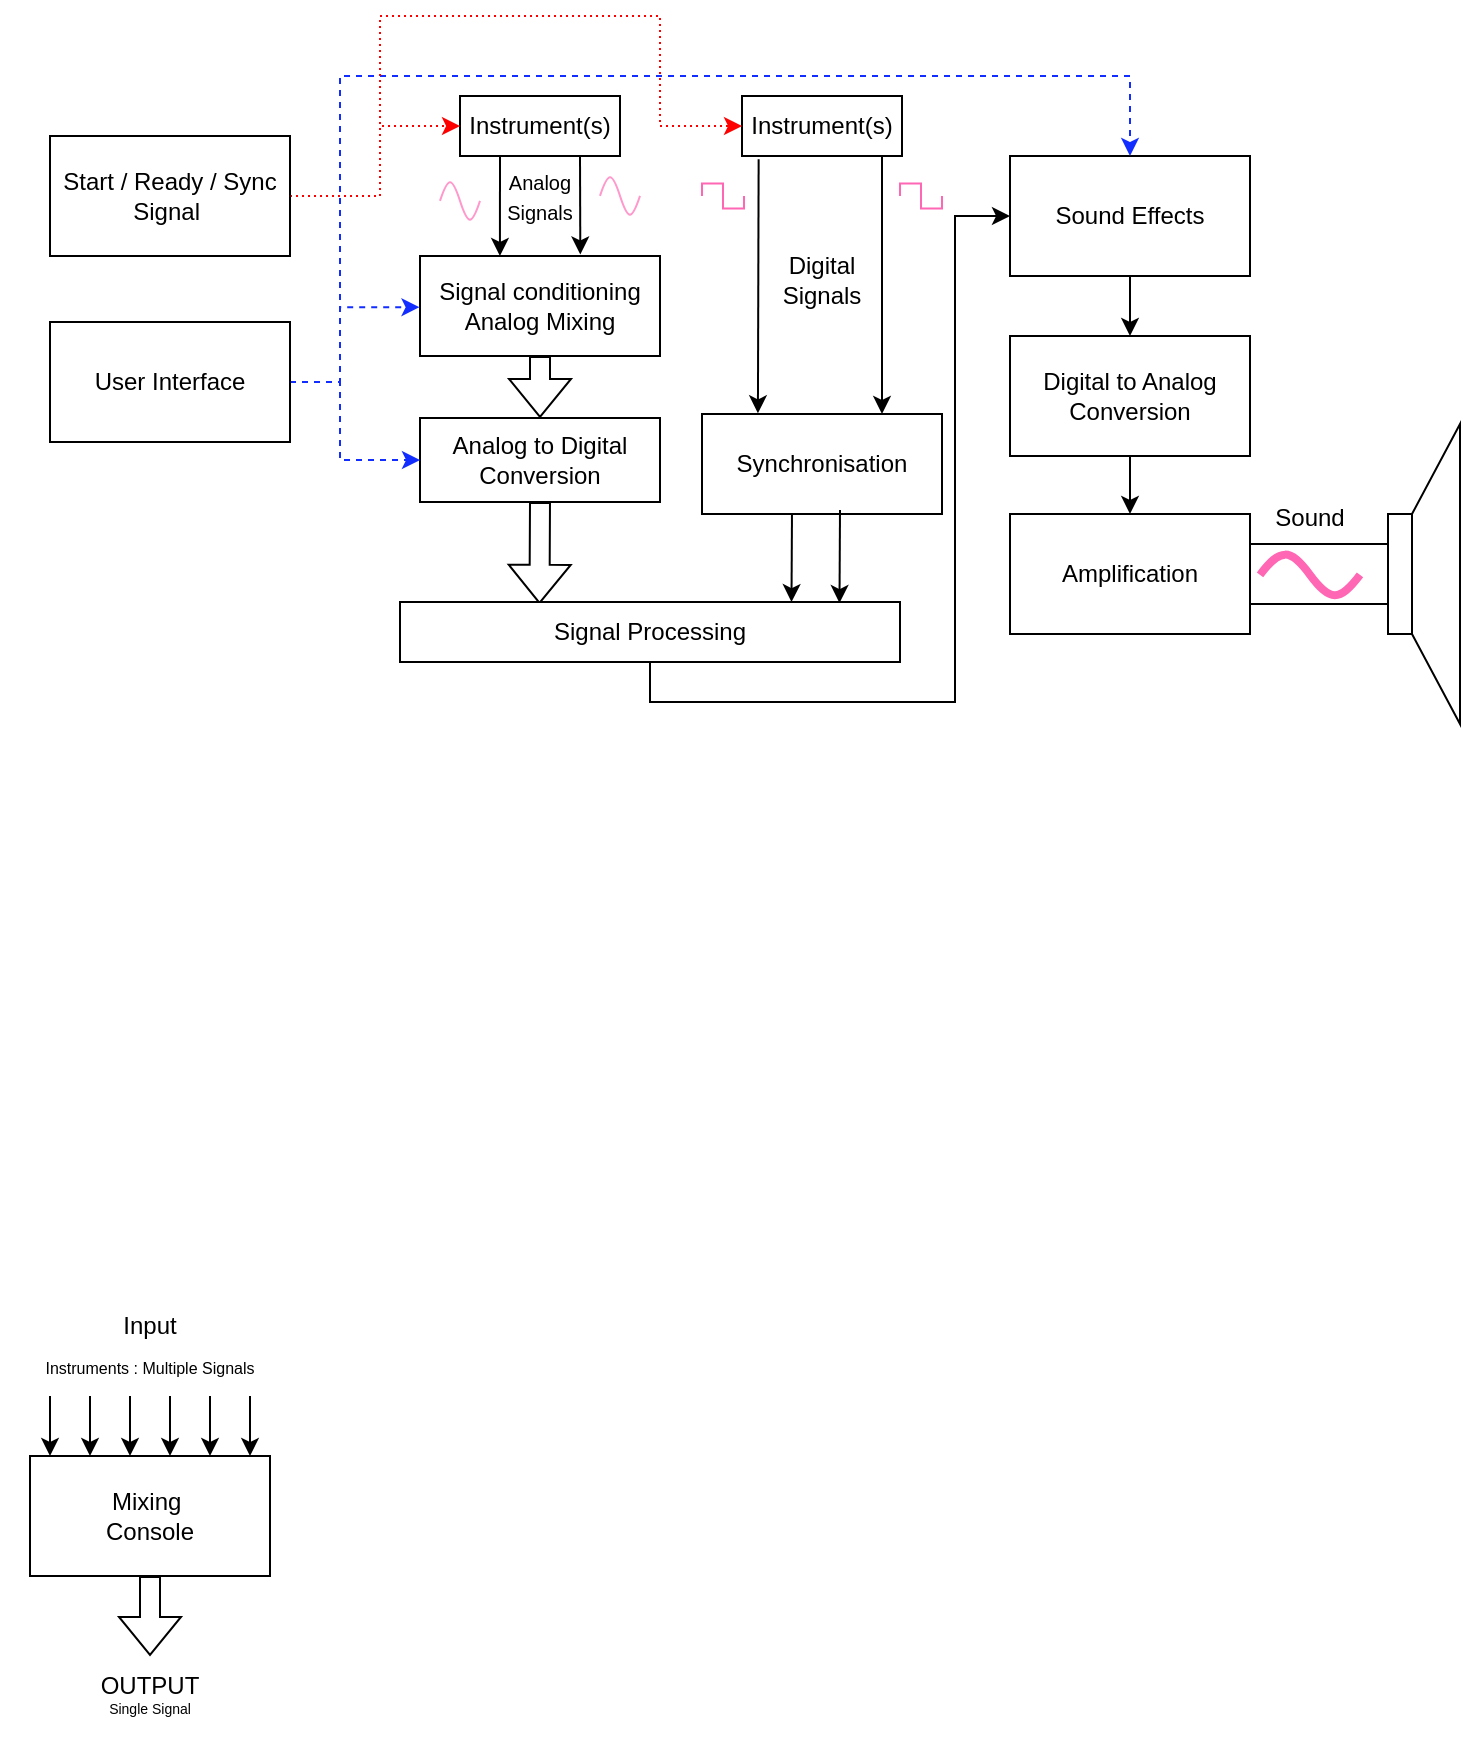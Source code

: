 <mxfile version="25.0.3">
  <diagram name="Page-1" id="nxw431r2EJ-yh8yVw7U6">
    <mxGraphModel dx="472" dy="785" grid="1" gridSize="10" guides="1" tooltips="1" connect="1" arrows="1" fold="1" page="1" pageScale="1" pageWidth="827" pageHeight="1169" math="0" shadow="0">
      <root>
        <mxCell id="0" />
        <mxCell id="1" parent="0" />
        <mxCell id="_-0XOJFp6s2fAnz8aA3E-24" value="" style="endArrow=classic;html=1;rounded=0;horizontal=1;exitX=0.875;exitY=0.989;exitDx=0;exitDy=0;exitPerimeter=0;entryX=0.75;entryY=0;entryDx=0;entryDy=0;" parent="1" source="_-0XOJFp6s2fAnz8aA3E-29" target="_-0XOJFp6s2fAnz8aA3E-40" edge="1">
          <mxGeometry width="50" height="50" relative="1" as="geometry">
            <mxPoint x="460" y="280" as="sourcePoint" />
            <mxPoint x="460" y="370" as="targetPoint" />
          </mxGeometry>
        </mxCell>
        <mxCell id="_-0XOJFp6s2fAnz8aA3E-1" value="Mixing&amp;nbsp;&lt;div&gt;Console&lt;/div&gt;" style="rounded=0;whiteSpace=wrap;html=1;" parent="1" vertex="1">
          <mxGeometry x="45" y="910" width="120" height="60" as="geometry" />
        </mxCell>
        <mxCell id="_-0XOJFp6s2fAnz8aA3E-3" value="" style="endArrow=classic;html=1;rounded=0;" parent="1" edge="1">
          <mxGeometry width="50" height="50" relative="1" as="geometry">
            <mxPoint x="155" y="880" as="sourcePoint" />
            <mxPoint x="155" y="910" as="targetPoint" />
          </mxGeometry>
        </mxCell>
        <mxCell id="_-0XOJFp6s2fAnz8aA3E-4" value="" style="endArrow=classic;html=1;rounded=0;" parent="1" edge="1">
          <mxGeometry width="50" height="50" relative="1" as="geometry">
            <mxPoint x="115" y="880" as="sourcePoint" />
            <mxPoint x="115" y="910" as="targetPoint" />
          </mxGeometry>
        </mxCell>
        <mxCell id="_-0XOJFp6s2fAnz8aA3E-5" value="" style="endArrow=classic;html=1;rounded=0;" parent="1" edge="1">
          <mxGeometry width="50" height="50" relative="1" as="geometry">
            <mxPoint x="95" y="880" as="sourcePoint" />
            <mxPoint x="95" y="910" as="targetPoint" />
          </mxGeometry>
        </mxCell>
        <mxCell id="_-0XOJFp6s2fAnz8aA3E-6" value="" style="endArrow=classic;html=1;rounded=0;" parent="1" edge="1">
          <mxGeometry width="50" height="50" relative="1" as="geometry">
            <mxPoint x="135" y="880" as="sourcePoint" />
            <mxPoint x="135" y="910" as="targetPoint" />
          </mxGeometry>
        </mxCell>
        <mxCell id="_-0XOJFp6s2fAnz8aA3E-7" value="" style="endArrow=classic;html=1;rounded=0;" parent="1" edge="1">
          <mxGeometry width="50" height="50" relative="1" as="geometry">
            <mxPoint x="75" y="880" as="sourcePoint" />
            <mxPoint x="75" y="910" as="targetPoint" />
          </mxGeometry>
        </mxCell>
        <mxCell id="_-0XOJFp6s2fAnz8aA3E-8" value="" style="endArrow=classic;html=1;rounded=0;" parent="1" edge="1">
          <mxGeometry width="50" height="50" relative="1" as="geometry">
            <mxPoint x="55" y="880" as="sourcePoint" />
            <mxPoint x="55" y="910" as="targetPoint" />
          </mxGeometry>
        </mxCell>
        <mxCell id="_-0XOJFp6s2fAnz8aA3E-9" value="&lt;font style=&quot;font-size: 8px;&quot;&gt;Instruments : Multiple Signals&lt;/font&gt;" style="text;html=1;align=center;verticalAlign=middle;whiteSpace=wrap;rounded=0;" parent="1" vertex="1">
          <mxGeometry x="30" y="850" width="150" height="30" as="geometry" />
        </mxCell>
        <mxCell id="_-0XOJFp6s2fAnz8aA3E-10" value="Input" style="text;html=1;align=center;verticalAlign=middle;whiteSpace=wrap;rounded=0;" parent="1" vertex="1">
          <mxGeometry x="75" y="830" width="60" height="30" as="geometry" />
        </mxCell>
        <mxCell id="_-0XOJFp6s2fAnz8aA3E-11" value="OUTPUT" style="text;html=1;align=center;verticalAlign=middle;whiteSpace=wrap;rounded=0;" parent="1" vertex="1">
          <mxGeometry x="75" y="1010" width="60" height="30" as="geometry" />
        </mxCell>
        <mxCell id="_-0XOJFp6s2fAnz8aA3E-12" value="" style="shape=flexArrow;endArrow=classic;html=1;rounded=0;exitX=0.5;exitY=1;exitDx=0;exitDy=0;entryX=0.5;entryY=0;entryDx=0;entryDy=0;" parent="1" source="_-0XOJFp6s2fAnz8aA3E-1" target="_-0XOJFp6s2fAnz8aA3E-11" edge="1">
          <mxGeometry width="50" height="50" relative="1" as="geometry">
            <mxPoint x="75" y="930" as="sourcePoint" />
            <mxPoint x="125" y="880" as="targetPoint" />
          </mxGeometry>
        </mxCell>
        <mxCell id="_-0XOJFp6s2fAnz8aA3E-13" value="&lt;font style=&quot;font-size: 7px;&quot;&gt;Single Signal&lt;/font&gt;" style="text;html=1;align=center;verticalAlign=middle;whiteSpace=wrap;rounded=0;" parent="1" vertex="1">
          <mxGeometry x="30" y="1020" width="150" height="30" as="geometry" />
        </mxCell>
        <mxCell id="_-0XOJFp6s2fAnz8aA3E-15" value="Analog to Digital Conversion" style="rounded=0;whiteSpace=wrap;html=1;" parent="1" vertex="1">
          <mxGeometry x="240" y="391" width="120" height="42" as="geometry" />
        </mxCell>
        <mxCell id="_-0XOJFp6s2fAnz8aA3E-17" value="" style="endArrow=classic;html=1;rounded=0;entryX=0.333;entryY=0;entryDx=0;entryDy=0;entryPerimeter=0;exitX=0.25;exitY=1;exitDx=0;exitDy=0;" parent="1" source="_-0XOJFp6s2fAnz8aA3E-27" target="_-0XOJFp6s2fAnz8aA3E-21" edge="1">
          <mxGeometry width="50" height="50" relative="1" as="geometry">
            <mxPoint x="280" y="303" as="sourcePoint" />
            <mxPoint x="280.2" y="334.56" as="targetPoint" />
          </mxGeometry>
        </mxCell>
        <mxCell id="_-0XOJFp6s2fAnz8aA3E-19" value="&lt;font style=&quot;font-size: 10px;&quot;&gt;Analog Signals&lt;/font&gt;" style="text;html=1;align=center;verticalAlign=middle;whiteSpace=wrap;rounded=0;" parent="1" vertex="1">
          <mxGeometry x="270" y="265" width="60" height="30" as="geometry" />
        </mxCell>
        <mxCell id="_-0XOJFp6s2fAnz8aA3E-20" value="" style="shape=flexArrow;endArrow=classic;html=1;rounded=0;exitX=0.5;exitY=1;exitDx=0;exitDy=0;entryX=0.279;entryY=0.03;entryDx=0;entryDy=0;entryPerimeter=0;" parent="1" source="_-0XOJFp6s2fAnz8aA3E-15" target="_-0XOJFp6s2fAnz8aA3E-30" edge="1">
          <mxGeometry width="50" height="50" relative="1" as="geometry">
            <mxPoint x="270" y="533" as="sourcePoint" />
            <mxPoint x="300" y="473" as="targetPoint" />
          </mxGeometry>
        </mxCell>
        <mxCell id="_-0XOJFp6s2fAnz8aA3E-21" value="Signal conditioning&lt;div&gt;Analog Mixing&lt;/div&gt;" style="rounded=0;whiteSpace=wrap;html=1;" parent="1" vertex="1">
          <mxGeometry x="240" y="310" width="120" height="50" as="geometry" />
        </mxCell>
        <mxCell id="_-0XOJFp6s2fAnz8aA3E-22" value="" style="shape=flexArrow;endArrow=classic;html=1;rounded=0;exitX=0.5;exitY=1;exitDx=0;exitDy=0;entryX=0.5;entryY=0;entryDx=0;entryDy=0;" parent="1" source="_-0XOJFp6s2fAnz8aA3E-21" target="_-0XOJFp6s2fAnz8aA3E-15" edge="1">
          <mxGeometry width="50" height="50" relative="1" as="geometry">
            <mxPoint x="280" y="443" as="sourcePoint" />
            <mxPoint x="330" y="393" as="targetPoint" />
          </mxGeometry>
        </mxCell>
        <mxCell id="_-0XOJFp6s2fAnz8aA3E-23" value="" style="endArrow=classic;html=1;rounded=0;horizontal=1;exitX=0.104;exitY=1.056;exitDx=0;exitDy=0;exitPerimeter=0;entryX=0.233;entryY=-0.007;entryDx=0;entryDy=0;entryPerimeter=0;" parent="1" source="_-0XOJFp6s2fAnz8aA3E-29" target="_-0XOJFp6s2fAnz8aA3E-40" edge="1">
          <mxGeometry width="50" height="50" relative="1" as="geometry">
            <mxPoint x="410" y="264" as="sourcePoint" />
            <mxPoint x="410" y="374" as="targetPoint" />
          </mxGeometry>
        </mxCell>
        <mxCell id="_-0XOJFp6s2fAnz8aA3E-25" value="Digital&lt;div&gt;Signals&lt;/div&gt;" style="text;html=1;align=center;verticalAlign=middle;whiteSpace=wrap;rounded=0;" parent="1" vertex="1">
          <mxGeometry x="411" y="307" width="60" height="30" as="geometry" />
        </mxCell>
        <mxCell id="_-0XOJFp6s2fAnz8aA3E-27" value="Instrument(s)" style="rounded=0;whiteSpace=wrap;html=1;" parent="1" vertex="1">
          <mxGeometry x="260" y="230" width="80" height="30" as="geometry" />
        </mxCell>
        <mxCell id="_-0XOJFp6s2fAnz8aA3E-28" value="" style="endArrow=classic;html=1;rounded=0;exitX=0.75;exitY=1;exitDx=0;exitDy=0;entryX=0.668;entryY=-0.015;entryDx=0;entryDy=0;entryPerimeter=0;" parent="1" source="_-0XOJFp6s2fAnz8aA3E-27" target="_-0XOJFp6s2fAnz8aA3E-21" edge="1">
          <mxGeometry width="50" height="50" relative="1" as="geometry">
            <mxPoint x="300" y="323" as="sourcePoint" />
            <mxPoint x="320" y="313" as="targetPoint" />
          </mxGeometry>
        </mxCell>
        <mxCell id="_-0XOJFp6s2fAnz8aA3E-29" value="Instrument(s)" style="rounded=0;whiteSpace=wrap;html=1;" parent="1" vertex="1">
          <mxGeometry x="401" y="230" width="80" height="30" as="geometry" />
        </mxCell>
        <mxCell id="_-0XOJFp6s2fAnz8aA3E-32" style="edgeStyle=orthogonalEdgeStyle;rounded=0;orthogonalLoop=1;jettySize=auto;html=1;exitX=0.5;exitY=1;exitDx=0;exitDy=0;entryX=0;entryY=0.5;entryDx=0;entryDy=0;" parent="1" source="_-0XOJFp6s2fAnz8aA3E-30" target="_-0XOJFp6s2fAnz8aA3E-31" edge="1">
          <mxGeometry relative="1" as="geometry" />
        </mxCell>
        <mxCell id="_-0XOJFp6s2fAnz8aA3E-30" value="Signal Processing" style="rounded=0;whiteSpace=wrap;html=1;" parent="1" vertex="1">
          <mxGeometry x="230" y="483" width="250" height="30" as="geometry" />
        </mxCell>
        <mxCell id="_-0XOJFp6s2fAnz8aA3E-45" style="edgeStyle=orthogonalEdgeStyle;rounded=0;orthogonalLoop=1;jettySize=auto;html=1;exitX=0.5;exitY=1;exitDx=0;exitDy=0;entryX=0.5;entryY=0;entryDx=0;entryDy=0;" parent="1" source="_-0XOJFp6s2fAnz8aA3E-31" target="_-0XOJFp6s2fAnz8aA3E-44" edge="1">
          <mxGeometry relative="1" as="geometry" />
        </mxCell>
        <mxCell id="_-0XOJFp6s2fAnz8aA3E-31" value="Sound Effects" style="rounded=0;whiteSpace=wrap;html=1;" parent="1" vertex="1">
          <mxGeometry x="535" y="260" width="120" height="60" as="geometry" />
        </mxCell>
        <mxCell id="_-0XOJFp6s2fAnz8aA3E-34" style="edgeStyle=orthogonalEdgeStyle;rounded=0;orthogonalLoop=1;jettySize=auto;html=1;exitX=1;exitY=0.5;exitDx=0;exitDy=0;dashed=1;entryX=-0.002;entryY=0.512;entryDx=0;entryDy=0;entryPerimeter=0;strokeColor=#122DFF;" parent="1" source="_-0XOJFp6s2fAnz8aA3E-33" target="_-0XOJFp6s2fAnz8aA3E-21" edge="1">
          <mxGeometry relative="1" as="geometry">
            <mxPoint x="220" y="335" as="targetPoint" />
            <Array as="points">
              <mxPoint x="200" y="373" />
              <mxPoint x="200" y="336" />
            </Array>
          </mxGeometry>
        </mxCell>
        <mxCell id="_-0XOJFp6s2fAnz8aA3E-35" style="edgeStyle=orthogonalEdgeStyle;rounded=0;orthogonalLoop=1;jettySize=auto;html=1;exitX=1;exitY=0.5;exitDx=0;exitDy=0;entryX=0;entryY=0.5;entryDx=0;entryDy=0;dashed=1;strokeColor=#122DFF;" parent="1" source="_-0XOJFp6s2fAnz8aA3E-33" target="_-0XOJFp6s2fAnz8aA3E-15" edge="1">
          <mxGeometry relative="1" as="geometry">
            <Array as="points">
              <mxPoint x="200" y="373" />
              <mxPoint x="200" y="412" />
            </Array>
          </mxGeometry>
        </mxCell>
        <mxCell id="_-0XOJFp6s2fAnz8aA3E-36" style="edgeStyle=orthogonalEdgeStyle;rounded=0;orthogonalLoop=1;jettySize=auto;html=1;exitX=1;exitY=0.5;exitDx=0;exitDy=0;entryX=0.5;entryY=0;entryDx=0;entryDy=0;dashed=1;strokeColor=#122DFF;" parent="1" source="_-0XOJFp6s2fAnz8aA3E-33" target="_-0XOJFp6s2fAnz8aA3E-31" edge="1">
          <mxGeometry relative="1" as="geometry">
            <Array as="points">
              <mxPoint x="200" y="373" />
              <mxPoint x="200" y="220" />
              <mxPoint x="595" y="220" />
            </Array>
          </mxGeometry>
        </mxCell>
        <mxCell id="_-0XOJFp6s2fAnz8aA3E-33" value="User Interface" style="rounded=0;whiteSpace=wrap;html=1;" parent="1" vertex="1">
          <mxGeometry x="55" y="343" width="120" height="60" as="geometry" />
        </mxCell>
        <mxCell id="_-0XOJFp6s2fAnz8aA3E-38" style="edgeStyle=orthogonalEdgeStyle;rounded=0;orthogonalLoop=1;jettySize=auto;html=1;exitX=1;exitY=0.5;exitDx=0;exitDy=0;entryX=0;entryY=0.5;entryDx=0;entryDy=0;dashed=1;dashPattern=1 2;strokeColor=#FF0000;" parent="1" source="_-0XOJFp6s2fAnz8aA3E-37" target="_-0XOJFp6s2fAnz8aA3E-27" edge="1">
          <mxGeometry relative="1" as="geometry">
            <Array as="points">
              <mxPoint x="220" y="280" />
              <mxPoint x="220" y="245" />
            </Array>
          </mxGeometry>
        </mxCell>
        <mxCell id="_-0XOJFp6s2fAnz8aA3E-39" style="edgeStyle=orthogonalEdgeStyle;rounded=0;orthogonalLoop=1;jettySize=auto;html=1;exitX=1;exitY=0.5;exitDx=0;exitDy=0;entryX=0;entryY=0.5;entryDx=0;entryDy=0;dashed=1;dashPattern=1 2;strokeColor=#FF0000;" parent="1" source="_-0XOJFp6s2fAnz8aA3E-37" target="_-0XOJFp6s2fAnz8aA3E-29" edge="1">
          <mxGeometry relative="1" as="geometry">
            <Array as="points">
              <mxPoint x="220" y="280" />
              <mxPoint x="220" y="190" />
              <mxPoint x="360" y="190" />
              <mxPoint x="360" y="245" />
            </Array>
          </mxGeometry>
        </mxCell>
        <mxCell id="_-0XOJFp6s2fAnz8aA3E-37" value="Start / Ready / Sync Signal&lt;span style=&quot;background-color: initial;&quot;&gt;&amp;nbsp;&lt;/span&gt;" style="rounded=0;whiteSpace=wrap;html=1;" parent="1" vertex="1">
          <mxGeometry x="55" y="250" width="120" height="60" as="geometry" />
        </mxCell>
        <mxCell id="_-0XOJFp6s2fAnz8aA3E-42" style="rounded=0;orthogonalLoop=1;jettySize=auto;html=1;exitX=0.25;exitY=1;exitDx=0;exitDy=0;entryX=0.723;entryY=0.001;entryDx=0;entryDy=0;entryPerimeter=0;" parent="1" edge="1">
          <mxGeometry relative="1" as="geometry">
            <mxPoint x="425.75" y="483.03" as="targetPoint" />
            <mxPoint x="426" y="437" as="sourcePoint" />
          </mxGeometry>
        </mxCell>
        <mxCell id="_-0XOJFp6s2fAnz8aA3E-40" value="Synchronisation" style="rounded=0;whiteSpace=wrap;html=1;" parent="1" vertex="1">
          <mxGeometry x="381" y="389" width="120" height="50" as="geometry" />
        </mxCell>
        <mxCell id="_-0XOJFp6s2fAnz8aA3E-43" style="rounded=0;orthogonalLoop=1;jettySize=auto;html=1;exitX=0.75;exitY=1;exitDx=0;exitDy=0;entryX=0.879;entryY=0.017;entryDx=0;entryDy=0;entryPerimeter=0;" parent="1" target="_-0XOJFp6s2fAnz8aA3E-30" edge="1">
          <mxGeometry relative="1" as="geometry">
            <mxPoint x="450" y="437" as="sourcePoint" />
            <mxPoint x="450" y="480" as="targetPoint" />
          </mxGeometry>
        </mxCell>
        <mxCell id="_-0XOJFp6s2fAnz8aA3E-47" style="edgeStyle=orthogonalEdgeStyle;rounded=0;orthogonalLoop=1;jettySize=auto;html=1;exitX=0.5;exitY=1;exitDx=0;exitDy=0;entryX=0.5;entryY=0;entryDx=0;entryDy=0;" parent="1" source="_-0XOJFp6s2fAnz8aA3E-44" target="_-0XOJFp6s2fAnz8aA3E-46" edge="1">
          <mxGeometry relative="1" as="geometry" />
        </mxCell>
        <mxCell id="_-0XOJFp6s2fAnz8aA3E-44" value="Digital to Analog Conversion" style="rounded=0;whiteSpace=wrap;html=1;" parent="1" vertex="1">
          <mxGeometry x="535" y="350" width="120" height="60" as="geometry" />
        </mxCell>
        <mxCell id="_-0XOJFp6s2fAnz8aA3E-46" value="Amplification" style="rounded=0;whiteSpace=wrap;html=1;" parent="1" vertex="1">
          <mxGeometry x="535" y="439" width="120" height="60" as="geometry" />
        </mxCell>
        <mxCell id="_-0XOJFp6s2fAnz8aA3E-48" value="" style="pointerEvents=1;verticalLabelPosition=bottom;shadow=0;dashed=0;align=center;html=1;verticalAlign=top;shape=mxgraph.electrical.electro-mechanical.loudspeaker;" parent="1" vertex="1">
          <mxGeometry x="700" y="394" width="60" height="150" as="geometry" />
        </mxCell>
        <mxCell id="_-0XOJFp6s2fAnz8aA3E-50" style="rounded=0;orthogonalLoop=1;jettySize=auto;html=1;exitX=1;exitY=0.25;exitDx=0;exitDy=0;entryX=0;entryY=0.4;entryDx=0;entryDy=0;entryPerimeter=0;endArrow=none;endFill=0;" parent="1" source="_-0XOJFp6s2fAnz8aA3E-46" target="_-0XOJFp6s2fAnz8aA3E-48" edge="1">
          <mxGeometry relative="1" as="geometry" />
        </mxCell>
        <mxCell id="_-0XOJFp6s2fAnz8aA3E-51" style="rounded=0;orthogonalLoop=1;jettySize=auto;html=1;exitX=1;exitY=0.75;exitDx=0;exitDy=0;entryX=0;entryY=0.6;entryDx=0;entryDy=0;entryPerimeter=0;endArrow=none;endFill=0;" parent="1" source="_-0XOJFp6s2fAnz8aA3E-46" target="_-0XOJFp6s2fAnz8aA3E-48" edge="1">
          <mxGeometry relative="1" as="geometry" />
        </mxCell>
        <mxCell id="_-0XOJFp6s2fAnz8aA3E-52" value="" style="pointerEvents=1;verticalLabelPosition=bottom;shadow=0;dashed=0;align=center;html=1;verticalAlign=top;shape=mxgraph.electrical.waveforms.sine_wave;strokeColor=#FF99CC;" parent="1" vertex="1">
          <mxGeometry x="250" y="270" width="20" height="25" as="geometry" />
        </mxCell>
        <mxCell id="_-0XOJFp6s2fAnz8aA3E-53" value="" style="pointerEvents=1;verticalLabelPosition=bottom;shadow=0;dashed=0;align=center;html=1;verticalAlign=top;shape=mxgraph.electrical.waveforms.square_wave;fillColor=#FF99CC;strokeColor=#FF66B3;" parent="1" vertex="1">
          <mxGeometry x="381" y="273.75" width="21" height="12.5" as="geometry" />
        </mxCell>
        <mxCell id="_-0XOJFp6s2fAnz8aA3E-54" value="" style="pointerEvents=1;verticalLabelPosition=bottom;shadow=0;dashed=0;align=center;html=1;verticalAlign=top;shape=mxgraph.electrical.waveforms.square_wave;fillColor=#FF99CC;strokeColor=#FF66B3;" parent="1" vertex="1">
          <mxGeometry x="480" y="273.75" width="21" height="12.5" as="geometry" />
        </mxCell>
        <mxCell id="_-0XOJFp6s2fAnz8aA3E-55" value="" style="pointerEvents=1;verticalLabelPosition=bottom;shadow=0;dashed=0;align=center;html=1;verticalAlign=top;shape=mxgraph.electrical.waveforms.sine_wave;strokeColor=#FF99CC;" parent="1" vertex="1">
          <mxGeometry x="330" y="267.5" width="20" height="25" as="geometry" />
        </mxCell>
        <mxCell id="_-0XOJFp6s2fAnz8aA3E-56" value="" style="pointerEvents=1;verticalLabelPosition=bottom;shadow=0;dashed=0;align=center;html=1;verticalAlign=top;shape=mxgraph.electrical.waveforms.sine_wave;strokeWidth=4;strokeColor=#FF66B3;" parent="1" vertex="1">
          <mxGeometry x="660" y="455.91" width="50" height="27.09" as="geometry" />
        </mxCell>
        <mxCell id="_-0XOJFp6s2fAnz8aA3E-57" value="Sound" style="text;html=1;align=center;verticalAlign=middle;whiteSpace=wrap;rounded=0;" parent="1" vertex="1">
          <mxGeometry x="655" y="425.91" width="60" height="30" as="geometry" />
        </mxCell>
      </root>
    </mxGraphModel>
  </diagram>
</mxfile>
